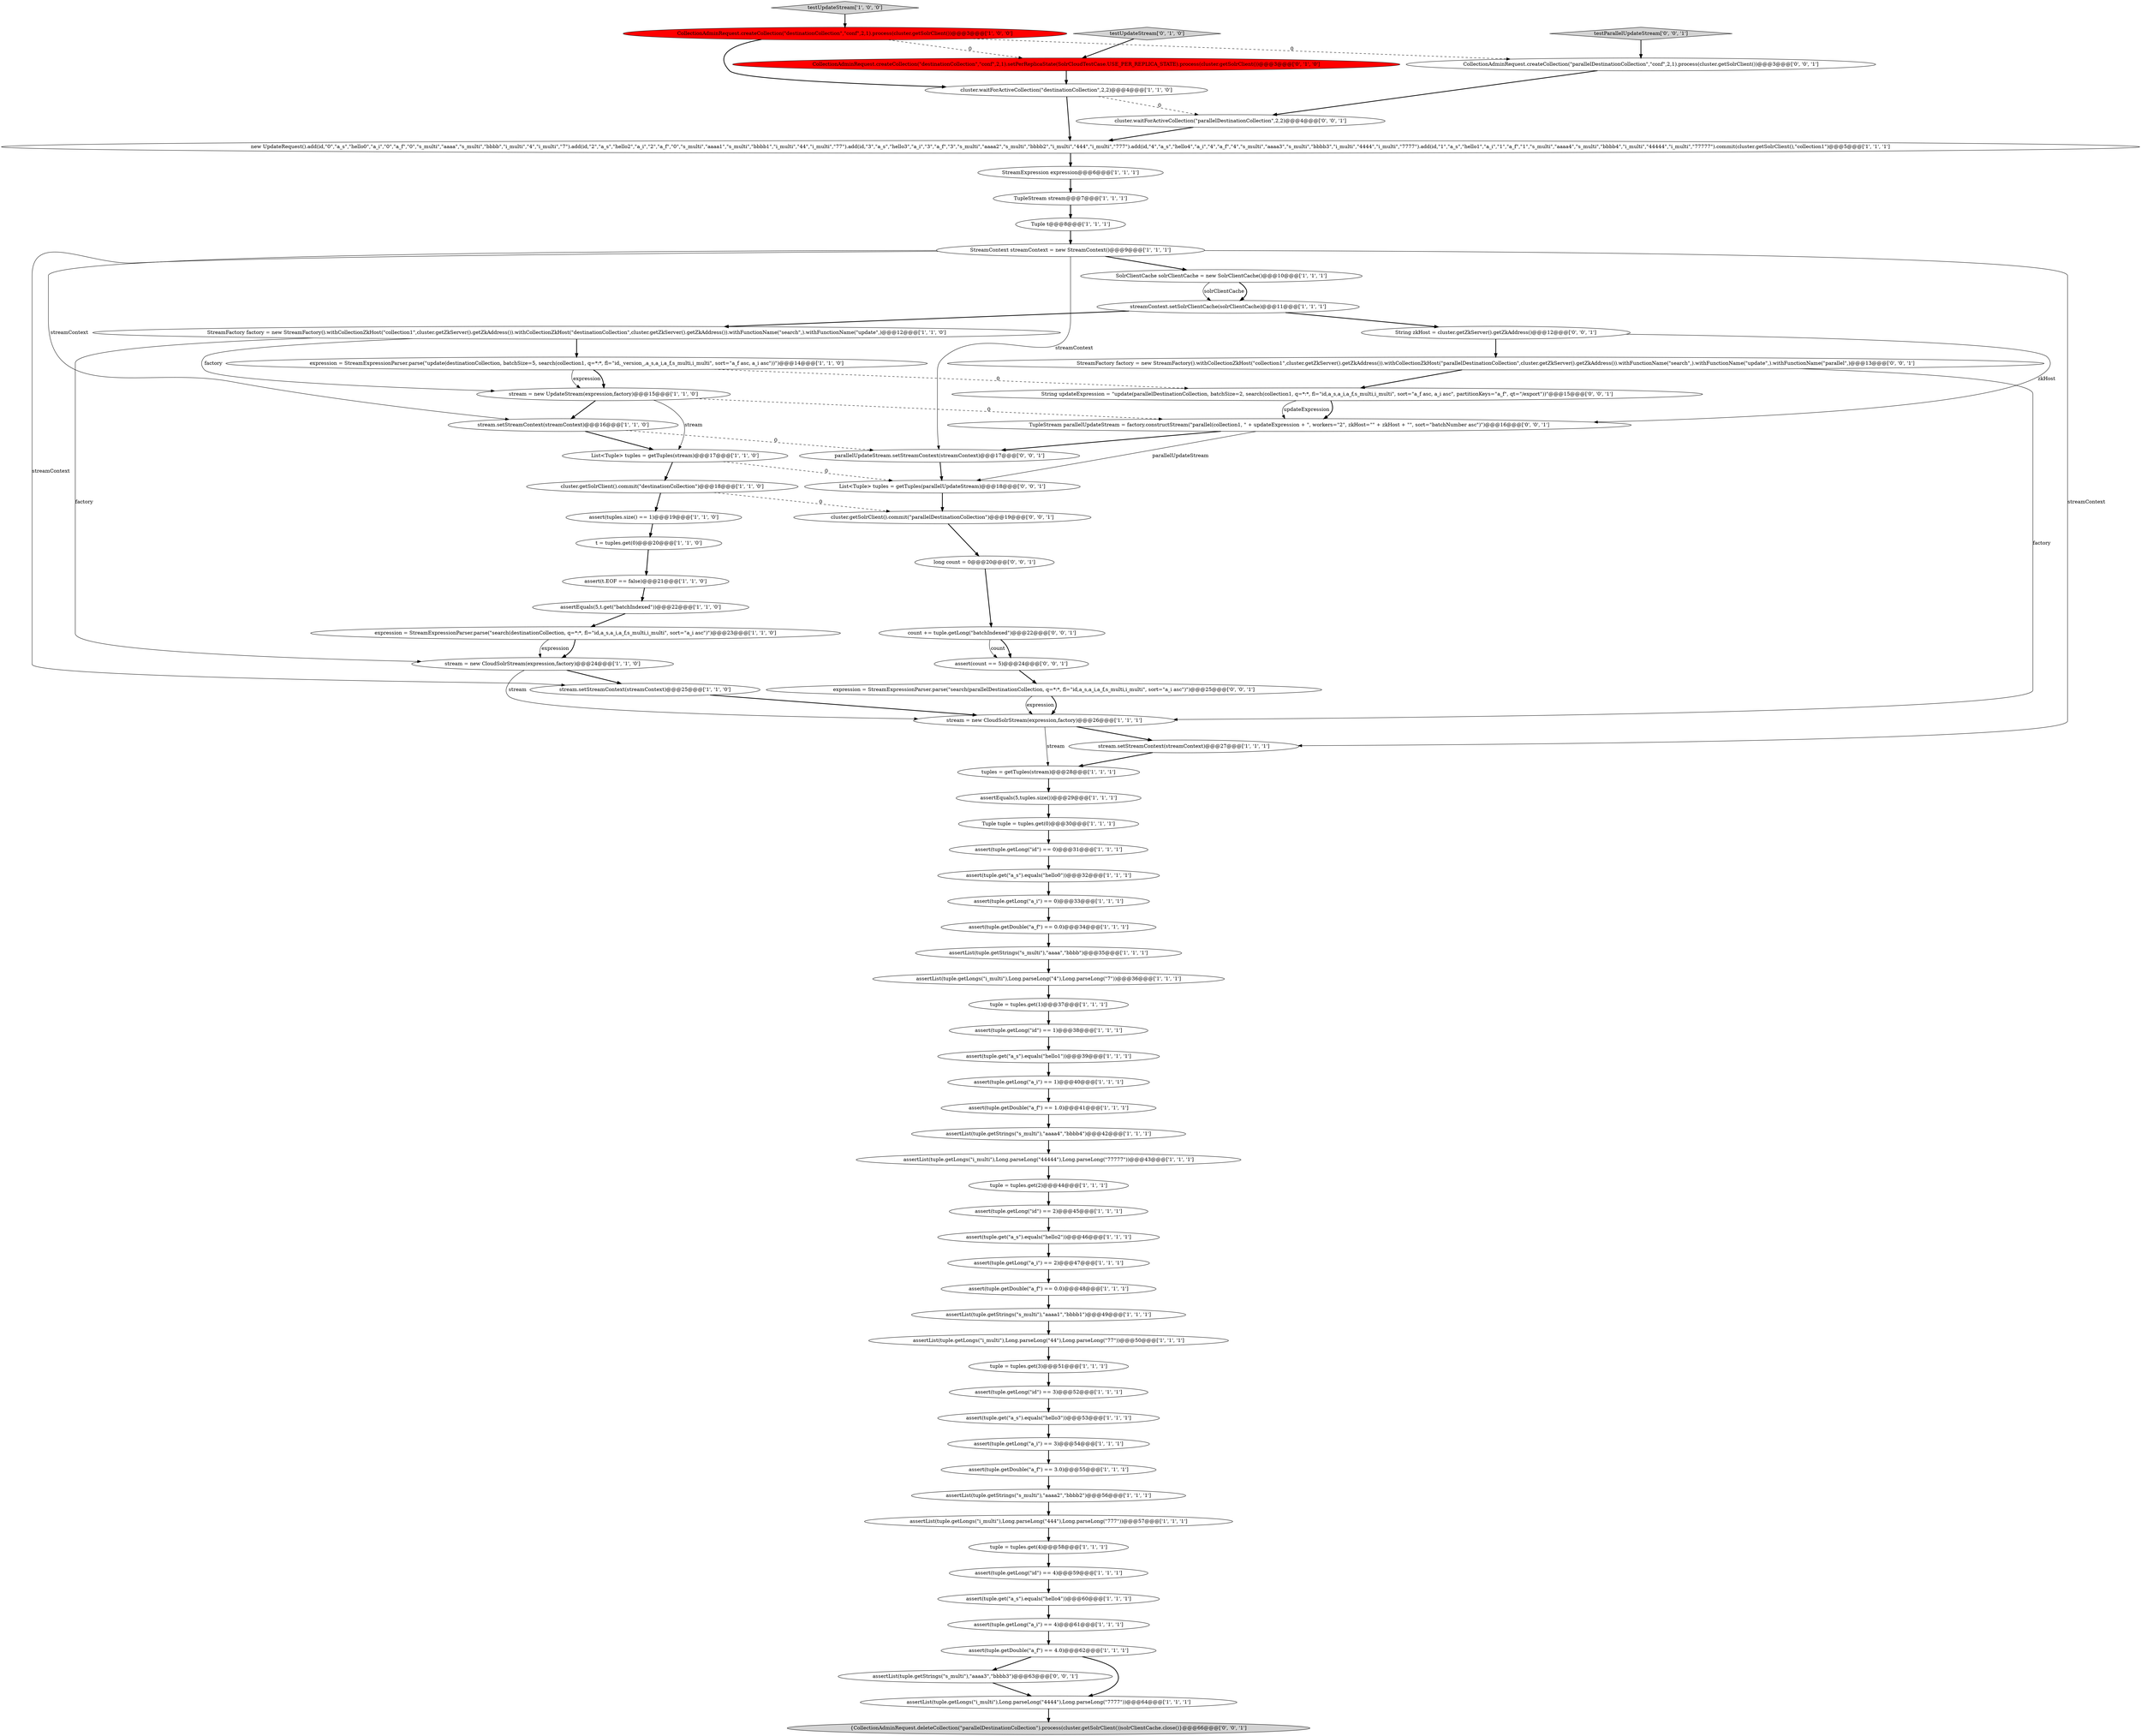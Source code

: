 digraph {
66 [style = filled, label = "testParallelUpdateStream['0', '0', '1']", fillcolor = lightgray, shape = diamond image = "AAA0AAABBB3BBB"];
8 [style = filled, label = "tuple = tuples.get(1)@@@37@@@['1', '1', '1']", fillcolor = white, shape = ellipse image = "AAA0AAABBB1BBB"];
22 [style = filled, label = "assert(tuple.get(\"a_s\").equals(\"hello3\"))@@@53@@@['1', '1', '1']", fillcolor = white, shape = ellipse image = "AAA0AAABBB1BBB"];
4 [style = filled, label = "stream = new CloudSolrStream(expression,factory)@@@26@@@['1', '1', '1']", fillcolor = white, shape = ellipse image = "AAA0AAABBB1BBB"];
52 [style = filled, label = "new UpdateRequest().add(id,\"0\",\"a_s\",\"hello0\",\"a_i\",\"0\",\"a_f\",\"0\",\"s_multi\",\"aaaa\",\"s_multi\",\"bbbb\",\"i_multi\",\"4\",\"i_multi\",\"7\").add(id,\"2\",\"a_s\",\"hello2\",\"a_i\",\"2\",\"a_f\",\"0\",\"s_multi\",\"aaaa1\",\"s_multi\",\"bbbb1\",\"i_multi\",\"44\",\"i_multi\",\"77\").add(id,\"3\",\"a_s\",\"hello3\",\"a_i\",\"3\",\"a_f\",\"3\",\"s_multi\",\"aaaa2\",\"s_multi\",\"bbbb2\",\"i_multi\",\"444\",\"i_multi\",\"777\").add(id,\"4\",\"a_s\",\"hello4\",\"a_i\",\"4\",\"a_f\",\"4\",\"s_multi\",\"aaaa3\",\"s_multi\",\"bbbb3\",\"i_multi\",\"4444\",\"i_multi\",\"7777\").add(id,\"1\",\"a_s\",\"hello1\",\"a_i\",\"1\",\"a_f\",\"1\",\"s_multi\",\"aaaa4\",\"s_multi\",\"bbbb4\",\"i_multi\",\"44444\",\"i_multi\",\"77777\").commit(cluster.getSolrClient(),\"collection1\")@@@5@@@['1', '1', '1']", fillcolor = white, shape = ellipse image = "AAA0AAABBB1BBB"];
75 [style = filled, label = "cluster.waitForActiveCollection(\"parallelDestinationCollection\",2,2)@@@4@@@['0', '0', '1']", fillcolor = white, shape = ellipse image = "AAA0AAABBB3BBB"];
53 [style = filled, label = "StreamExpression expression@@@6@@@['1', '1', '1']", fillcolor = white, shape = ellipse image = "AAA0AAABBB1BBB"];
11 [style = filled, label = "assert(tuple.getLong(\"a_i\") == 3)@@@54@@@['1', '1', '1']", fillcolor = white, shape = ellipse image = "AAA0AAABBB1BBB"];
6 [style = filled, label = "TupleStream stream@@@7@@@['1', '1', '1']", fillcolor = white, shape = ellipse image = "AAA0AAABBB1BBB"];
54 [style = filled, label = "StreamFactory factory = new StreamFactory().withCollectionZkHost(\"collection1\",cluster.getZkServer().getZkAddress()).withCollectionZkHost(\"destinationCollection\",cluster.getZkServer().getZkAddress()).withFunctionName(\"search\",).withFunctionName(\"update\",)@@@12@@@['1', '1', '0']", fillcolor = white, shape = ellipse image = "AAA0AAABBB1BBB"];
41 [style = filled, label = "Tuple t@@@8@@@['1', '1', '1']", fillcolor = white, shape = ellipse image = "AAA0AAABBB1BBB"];
40 [style = filled, label = "stream = new UpdateStream(expression,factory)@@@15@@@['1', '1', '0']", fillcolor = white, shape = ellipse image = "AAA0AAABBB1BBB"];
35 [style = filled, label = "t = tuples.get(0)@@@20@@@['1', '1', '0']", fillcolor = white, shape = ellipse image = "AAA0AAABBB1BBB"];
47 [style = filled, label = "List<Tuple> tuples = getTuples(stream)@@@17@@@['1', '1', '0']", fillcolor = white, shape = ellipse image = "AAA0AAABBB1BBB"];
16 [style = filled, label = "assertList(tuple.getLongs(\"i_multi\"),Long.parseLong(\"4\"),Long.parseLong(\"7\"))@@@36@@@['1', '1', '1']", fillcolor = white, shape = ellipse image = "AAA0AAABBB1BBB"];
30 [style = filled, label = "Tuple tuple = tuples.get(0)@@@30@@@['1', '1', '1']", fillcolor = white, shape = ellipse image = "AAA0AAABBB1BBB"];
65 [style = filled, label = "String zkHost = cluster.getZkServer().getZkAddress()@@@12@@@['0', '0', '1']", fillcolor = white, shape = ellipse image = "AAA0AAABBB3BBB"];
77 [style = filled, label = "parallelUpdateStream.setStreamContext(streamContext)@@@17@@@['0', '0', '1']", fillcolor = white, shape = ellipse image = "AAA0AAABBB3BBB"];
25 [style = filled, label = "tuples = getTuples(stream)@@@28@@@['1', '1', '1']", fillcolor = white, shape = ellipse image = "AAA0AAABBB1BBB"];
12 [style = filled, label = "stream.setStreamContext(streamContext)@@@27@@@['1', '1', '1']", fillcolor = white, shape = ellipse image = "AAA0AAABBB1BBB"];
63 [style = filled, label = "assert(count == 5)@@@24@@@['0', '0', '1']", fillcolor = white, shape = ellipse image = "AAA0AAABBB3BBB"];
73 [style = filled, label = "TupleStream parallelUpdateStream = factory.constructStream(\"parallel(collection1, \" + updateExpression + \", workers=\"2\", zkHost=\"\" + zkHost + \"\", sort=\"batchNumber asc\")\")@@@16@@@['0', '0', '1']", fillcolor = white, shape = ellipse image = "AAA0AAABBB3BBB"];
31 [style = filled, label = "cluster.getSolrClient().commit(\"destinationCollection\")@@@18@@@['1', '1', '0']", fillcolor = white, shape = ellipse image = "AAA0AAABBB1BBB"];
72 [style = filled, label = "String updateExpression = \"update(parallelDestinationCollection, batchSize=2, search(collection1, q=*:*, fl=\"id,a_s,a_i,a_f,s_multi,i_multi\", sort=\"a_f asc, a_i asc\", partitionKeys=\"a_f\", qt=\"/export\"))\"@@@15@@@['0', '0', '1']", fillcolor = white, shape = ellipse image = "AAA0AAABBB3BBB"];
19 [style = filled, label = "stream = new CloudSolrStream(expression,factory)@@@24@@@['1', '1', '0']", fillcolor = white, shape = ellipse image = "AAA0AAABBB1BBB"];
64 [style = filled, label = "cluster.getSolrClient().commit(\"parallelDestinationCollection\")@@@19@@@['0', '0', '1']", fillcolor = white, shape = ellipse image = "AAA0AAABBB3BBB"];
76 [style = filled, label = "List<Tuple> tuples = getTuples(parallelUpdateStream)@@@18@@@['0', '0', '1']", fillcolor = white, shape = ellipse image = "AAA0AAABBB3BBB"];
32 [style = filled, label = "assert(tuples.size() == 1)@@@19@@@['1', '1', '0']", fillcolor = white, shape = ellipse image = "AAA0AAABBB1BBB"];
0 [style = filled, label = "tuple = tuples.get(3)@@@51@@@['1', '1', '1']", fillcolor = white, shape = ellipse image = "AAA0AAABBB1BBB"];
37 [style = filled, label = "assertEquals(5,tuples.size())@@@29@@@['1', '1', '1']", fillcolor = white, shape = ellipse image = "AAA0AAABBB1BBB"];
78 [style = filled, label = "expression = StreamExpressionParser.parse(\"search(parallelDestinationCollection, q=*:*, fl=\"id,a_s,a_i,a_f,s_multi,i_multi\", sort=\"a_i asc\")\")@@@25@@@['0', '0', '1']", fillcolor = white, shape = ellipse image = "AAA0AAABBB3BBB"];
43 [style = filled, label = "assert(tuple.getDouble(\"a_f\") == 1.0)@@@41@@@['1', '1', '1']", fillcolor = white, shape = ellipse image = "AAA0AAABBB1BBB"];
24 [style = filled, label = "assert(tuple.getLong(\"id\") == 2)@@@45@@@['1', '1', '1']", fillcolor = white, shape = ellipse image = "AAA0AAABBB1BBB"];
2 [style = filled, label = "assert(tuple.getLong(\"a_i\") == 0)@@@33@@@['1', '1', '1']", fillcolor = white, shape = ellipse image = "AAA0AAABBB1BBB"];
74 [style = filled, label = "assertList(tuple.getStrings(\"s_multi\"),\"aaaa3\",\"bbbb3\")@@@63@@@['0', '0', '1']", fillcolor = white, shape = ellipse image = "AAA0AAABBB3BBB"];
44 [style = filled, label = "assert(tuple.getLong(\"id\") == 4)@@@59@@@['1', '1', '1']", fillcolor = white, shape = ellipse image = "AAA0AAABBB1BBB"];
70 [style = filled, label = "long count = 0@@@20@@@['0', '0', '1']", fillcolor = white, shape = ellipse image = "AAA0AAABBB3BBB"];
59 [style = filled, label = "tuple = tuples.get(4)@@@58@@@['1', '1', '1']", fillcolor = white, shape = ellipse image = "AAA0AAABBB1BBB"];
51 [style = filled, label = "cluster.waitForActiveCollection(\"destinationCollection\",2,2)@@@4@@@['1', '1', '0']", fillcolor = white, shape = ellipse image = "AAA0AAABBB1BBB"];
23 [style = filled, label = "assert(tuple.get(\"a_s\").equals(\"hello2\"))@@@46@@@['1', '1', '1']", fillcolor = white, shape = ellipse image = "AAA0AAABBB1BBB"];
45 [style = filled, label = "assertList(tuple.getLongs(\"i_multi\"),Long.parseLong(\"4444\"),Long.parseLong(\"7777\"))@@@64@@@['1', '1', '1']", fillcolor = white, shape = ellipse image = "AAA0AAABBB1BBB"];
26 [style = filled, label = "assert(tuple.getDouble(\"a_f\") == 0.0)@@@48@@@['1', '1', '1']", fillcolor = white, shape = ellipse image = "AAA0AAABBB1BBB"];
20 [style = filled, label = "assert(tuple.get(\"a_s\").equals(\"hello4\"))@@@60@@@['1', '1', '1']", fillcolor = white, shape = ellipse image = "AAA0AAABBB1BBB"];
21 [style = filled, label = "testUpdateStream['1', '0', '0']", fillcolor = lightgray, shape = diamond image = "AAA0AAABBB1BBB"];
10 [style = filled, label = "tuple = tuples.get(2)@@@44@@@['1', '1', '1']", fillcolor = white, shape = ellipse image = "AAA0AAABBB1BBB"];
15 [style = filled, label = "SolrClientCache solrClientCache = new SolrClientCache()@@@10@@@['1', '1', '1']", fillcolor = white, shape = ellipse image = "AAA0AAABBB1BBB"];
49 [style = filled, label = "assert(t.EOF == false)@@@21@@@['1', '1', '0']", fillcolor = white, shape = ellipse image = "AAA0AAABBB1BBB"];
50 [style = filled, label = "assertList(tuple.getStrings(\"s_multi\"),\"aaaa\",\"bbbb\")@@@35@@@['1', '1', '1']", fillcolor = white, shape = ellipse image = "AAA0AAABBB1BBB"];
55 [style = filled, label = "assertList(tuple.getStrings(\"s_multi\"),\"aaaa2\",\"bbbb2\")@@@56@@@['1', '1', '1']", fillcolor = white, shape = ellipse image = "AAA0AAABBB1BBB"];
60 [style = filled, label = "assertList(tuple.getStrings(\"s_multi\"),\"aaaa4\",\"bbbb4\")@@@42@@@['1', '1', '1']", fillcolor = white, shape = ellipse image = "AAA0AAABBB1BBB"];
71 [style = filled, label = "count += tuple.getLong(\"batchIndexed\")@@@22@@@['0', '0', '1']", fillcolor = white, shape = ellipse image = "AAA0AAABBB3BBB"];
68 [style = filled, label = "StreamFactory factory = new StreamFactory().withCollectionZkHost(\"collection1\",cluster.getZkServer().getZkAddress()).withCollectionZkHost(\"parallelDestinationCollection\",cluster.getZkServer().getZkAddress()).withFunctionName(\"search\",).withFunctionName(\"update\",).withFunctionName(\"parallel\",)@@@13@@@['0', '0', '1']", fillcolor = white, shape = ellipse image = "AAA0AAABBB3BBB"];
3 [style = filled, label = "assert(tuple.getDouble(\"a_f\") == 4.0)@@@62@@@['1', '1', '1']", fillcolor = white, shape = ellipse image = "AAA0AAABBB1BBB"];
29 [style = filled, label = "assert(tuple.get(\"a_s\").equals(\"hello1\"))@@@39@@@['1', '1', '1']", fillcolor = white, shape = ellipse image = "AAA0AAABBB1BBB"];
38 [style = filled, label = "expression = StreamExpressionParser.parse(\"update(destinationCollection, batchSize=5, search(collection1, q=*:*, fl=\"id,_version_,a_s,a_i,a_f,s_multi,i_multi\", sort=\"a_f asc, a_i asc\"))\")@@@14@@@['1', '1', '0']", fillcolor = white, shape = ellipse image = "AAA0AAABBB1BBB"];
56 [style = filled, label = "assert(tuple.getDouble(\"a_f\") == 0.0)@@@34@@@['1', '1', '1']", fillcolor = white, shape = ellipse image = "AAA0AAABBB1BBB"];
39 [style = filled, label = "assert(tuple.getLong(\"a_i\") == 4)@@@61@@@['1', '1', '1']", fillcolor = white, shape = ellipse image = "AAA0AAABBB1BBB"];
17 [style = filled, label = "assertList(tuple.getStrings(\"s_multi\"),\"aaaa1\",\"bbbb1\")@@@49@@@['1', '1', '1']", fillcolor = white, shape = ellipse image = "AAA0AAABBB1BBB"];
46 [style = filled, label = "CollectionAdminRequest.createCollection(\"destinationCollection\",\"conf\",2,1).process(cluster.getSolrClient())@@@3@@@['1', '0', '0']", fillcolor = red, shape = ellipse image = "AAA1AAABBB1BBB"];
58 [style = filled, label = "expression = StreamExpressionParser.parse(\"search(destinationCollection, q=*:*, fl=\"id,a_s,a_i,a_f,s_multi,i_multi\", sort=\"a_i asc\")\")@@@23@@@['1', '1', '0']", fillcolor = white, shape = ellipse image = "AAA0AAABBB1BBB"];
62 [style = filled, label = "testUpdateStream['0', '1', '0']", fillcolor = lightgray, shape = diamond image = "AAA0AAABBB2BBB"];
69 [style = filled, label = "CollectionAdminRequest.createCollection(\"parallelDestinationCollection\",\"conf\",2,1).process(cluster.getSolrClient())@@@3@@@['0', '0', '1']", fillcolor = white, shape = ellipse image = "AAA0AAABBB3BBB"];
5 [style = filled, label = "assert(tuple.getLong(\"a_i\") == 1)@@@40@@@['1', '1', '1']", fillcolor = white, shape = ellipse image = "AAA0AAABBB1BBB"];
1 [style = filled, label = "StreamContext streamContext = new StreamContext()@@@9@@@['1', '1', '1']", fillcolor = white, shape = ellipse image = "AAA0AAABBB1BBB"];
13 [style = filled, label = "stream.setStreamContext(streamContext)@@@25@@@['1', '1', '0']", fillcolor = white, shape = ellipse image = "AAA0AAABBB1BBB"];
61 [style = filled, label = "CollectionAdminRequest.createCollection(\"destinationCollection\",\"conf\",2,1).setPerReplicaState(SolrCloudTestCase.USE_PER_REPLICA_STATE).process(cluster.getSolrClient())@@@3@@@['0', '1', '0']", fillcolor = red, shape = ellipse image = "AAA1AAABBB2BBB"];
28 [style = filled, label = "assert(tuple.getLong(\"a_i\") == 2)@@@47@@@['1', '1', '1']", fillcolor = white, shape = ellipse image = "AAA0AAABBB1BBB"];
42 [style = filled, label = "stream.setStreamContext(streamContext)@@@16@@@['1', '1', '0']", fillcolor = white, shape = ellipse image = "AAA0AAABBB1BBB"];
33 [style = filled, label = "assertEquals(5,t.get(\"batchIndexed\"))@@@22@@@['1', '1', '0']", fillcolor = white, shape = ellipse image = "AAA0AAABBB1BBB"];
18 [style = filled, label = "assert(tuple.getLong(\"id\") == 3)@@@52@@@['1', '1', '1']", fillcolor = white, shape = ellipse image = "AAA0AAABBB1BBB"];
34 [style = filled, label = "streamContext.setSolrClientCache(solrClientCache)@@@11@@@['1', '1', '1']", fillcolor = white, shape = ellipse image = "AAA0AAABBB1BBB"];
7 [style = filled, label = "assert(tuple.get(\"a_s\").equals(\"hello0\"))@@@32@@@['1', '1', '1']", fillcolor = white, shape = ellipse image = "AAA0AAABBB1BBB"];
9 [style = filled, label = "assertList(tuple.getLongs(\"i_multi\"),Long.parseLong(\"44444\"),Long.parseLong(\"77777\"))@@@43@@@['1', '1', '1']", fillcolor = white, shape = ellipse image = "AAA0AAABBB1BBB"];
67 [style = filled, label = "{CollectionAdminRequest.deleteCollection(\"parallelDestinationCollection\").process(cluster.getSolrClient())solrClientCache.close()}@@@66@@@['0', '0', '1']", fillcolor = lightgray, shape = ellipse image = "AAA0AAABBB3BBB"];
14 [style = filled, label = "assertList(tuple.getLongs(\"i_multi\"),Long.parseLong(\"444\"),Long.parseLong(\"777\"))@@@57@@@['1', '1', '1']", fillcolor = white, shape = ellipse image = "AAA0AAABBB1BBB"];
57 [style = filled, label = "assert(tuple.getDouble(\"a_f\") == 3.0)@@@55@@@['1', '1', '1']", fillcolor = white, shape = ellipse image = "AAA0AAABBB1BBB"];
48 [style = filled, label = "assert(tuple.getLong(\"id\") == 0)@@@31@@@['1', '1', '1']", fillcolor = white, shape = ellipse image = "AAA0AAABBB1BBB"];
27 [style = filled, label = "assertList(tuple.getLongs(\"i_multi\"),Long.parseLong(\"44\"),Long.parseLong(\"77\"))@@@50@@@['1', '1', '1']", fillcolor = white, shape = ellipse image = "AAA0AAABBB1BBB"];
36 [style = filled, label = "assert(tuple.getLong(\"id\") == 1)@@@38@@@['1', '1', '1']", fillcolor = white, shape = ellipse image = "AAA0AAABBB1BBB"];
32->35 [style = bold, label=""];
60->9 [style = bold, label=""];
29->5 [style = bold, label=""];
43->60 [style = bold, label=""];
76->64 [style = bold, label=""];
36->29 [style = bold, label=""];
10->24 [style = bold, label=""];
62->61 [style = bold, label=""];
55->14 [style = bold, label=""];
9->10 [style = bold, label=""];
78->4 [style = bold, label=""];
4->25 [style = solid, label="stream"];
71->63 [style = bold, label=""];
23->28 [style = bold, label=""];
46->51 [style = bold, label=""];
21->46 [style = bold, label=""];
8->36 [style = bold, label=""];
18->22 [style = bold, label=""];
31->64 [style = dashed, label="0"];
70->71 [style = bold, label=""];
71->63 [style = solid, label="count"];
1->42 [style = solid, label="streamContext"];
65->68 [style = bold, label=""];
72->73 [style = bold, label=""];
6->41 [style = bold, label=""];
75->52 [style = bold, label=""];
58->19 [style = bold, label=""];
17->27 [style = bold, label=""];
38->72 [style = dashed, label="0"];
54->38 [style = bold, label=""];
68->4 [style = solid, label="factory"];
47->76 [style = dashed, label="0"];
58->19 [style = solid, label="expression"];
78->4 [style = solid, label="expression"];
73->76 [style = solid, label="parallelUpdateStream"];
15->34 [style = bold, label=""];
26->17 [style = bold, label=""];
27->0 [style = bold, label=""];
68->72 [style = bold, label=""];
63->78 [style = bold, label=""];
57->55 [style = bold, label=""];
51->75 [style = dashed, label="0"];
34->54 [style = bold, label=""];
19->4 [style = solid, label="stream"];
42->77 [style = dashed, label="0"];
66->69 [style = bold, label=""];
72->73 [style = solid, label="updateExpression"];
19->13 [style = bold, label=""];
25->37 [style = bold, label=""];
7->2 [style = bold, label=""];
44->20 [style = bold, label=""];
40->47 [style = solid, label="stream"];
56->50 [style = bold, label=""];
20->39 [style = bold, label=""];
59->44 [style = bold, label=""];
11->57 [style = bold, label=""];
33->58 [style = bold, label=""];
22->11 [style = bold, label=""];
38->40 [style = solid, label="expression"];
1->13 [style = solid, label="streamContext"];
3->74 [style = bold, label=""];
16->8 [style = bold, label=""];
31->32 [style = bold, label=""];
47->31 [style = bold, label=""];
37->30 [style = bold, label=""];
3->45 [style = bold, label=""];
65->73 [style = solid, label="zkHost"];
42->47 [style = bold, label=""];
69->75 [style = bold, label=""];
28->26 [style = bold, label=""];
35->49 [style = bold, label=""];
51->52 [style = bold, label=""];
34->65 [style = bold, label=""];
54->40 [style = solid, label="factory"];
15->34 [style = solid, label="solrClientCache"];
74->45 [style = bold, label=""];
4->12 [style = bold, label=""];
1->77 [style = solid, label="streamContext"];
0->18 [style = bold, label=""];
48->7 [style = bold, label=""];
38->40 [style = bold, label=""];
24->23 [style = bold, label=""];
61->51 [style = bold, label=""];
46->61 [style = dashed, label="0"];
40->73 [style = dashed, label="0"];
52->53 [style = bold, label=""];
1->15 [style = bold, label=""];
50->16 [style = bold, label=""];
39->3 [style = bold, label=""];
1->12 [style = solid, label="streamContext"];
45->67 [style = bold, label=""];
41->1 [style = bold, label=""];
46->69 [style = dashed, label="0"];
5->43 [style = bold, label=""];
54->19 [style = solid, label="factory"];
77->76 [style = bold, label=""];
12->25 [style = bold, label=""];
49->33 [style = bold, label=""];
53->6 [style = bold, label=""];
73->77 [style = bold, label=""];
14->59 [style = bold, label=""];
30->48 [style = bold, label=""];
2->56 [style = bold, label=""];
40->42 [style = bold, label=""];
64->70 [style = bold, label=""];
13->4 [style = bold, label=""];
}
